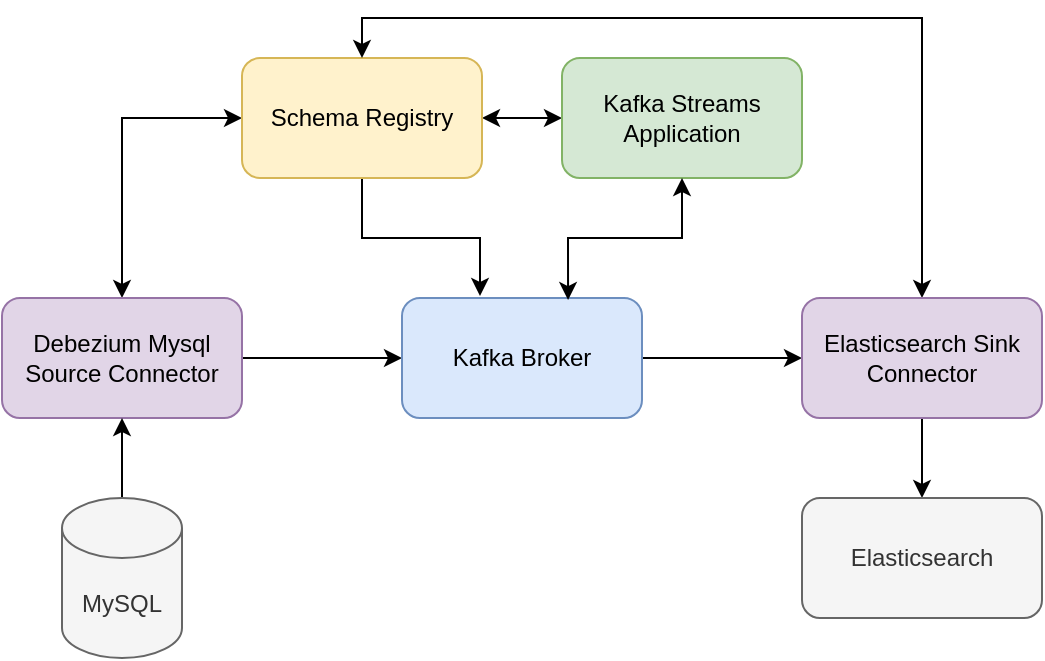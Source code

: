 <mxfile version="26.0.10">
  <diagram name="페이지-1" id="CNIpcNtkboSpmy6ZWisr">
    <mxGraphModel dx="524" dy="990" grid="1" gridSize="10" guides="1" tooltips="1" connect="1" arrows="1" fold="1" page="1" pageScale="1" pageWidth="1169" pageHeight="827" math="0" shadow="0">
      <root>
        <mxCell id="0" />
        <mxCell id="1" parent="0" />
        <mxCell id="M065sp7WI1-4AJ3gwwZ8-9" style="edgeStyle=orthogonalEdgeStyle;rounded=0;orthogonalLoop=1;jettySize=auto;html=1;entryX=0;entryY=0.5;entryDx=0;entryDy=0;" edge="1" parent="1" source="M065sp7WI1-4AJ3gwwZ8-1" target="M065sp7WI1-4AJ3gwwZ8-4">
          <mxGeometry relative="1" as="geometry" />
        </mxCell>
        <mxCell id="M065sp7WI1-4AJ3gwwZ8-13" style="edgeStyle=orthogonalEdgeStyle;rounded=0;orthogonalLoop=1;jettySize=auto;html=1;entryX=0;entryY=0.5;entryDx=0;entryDy=0;startArrow=classic;startFill=1;" edge="1" parent="1" source="M065sp7WI1-4AJ3gwwZ8-1" target="M065sp7WI1-4AJ3gwwZ8-5">
          <mxGeometry relative="1" as="geometry" />
        </mxCell>
        <mxCell id="M065sp7WI1-4AJ3gwwZ8-1" value="Debezium Mysql Source Connector" style="rounded=1;whiteSpace=wrap;html=1;fillColor=#e1d5e7;strokeColor=#9673a6;" vertex="1" parent="1">
          <mxGeometry x="80" y="180" width="120" height="60" as="geometry" />
        </mxCell>
        <mxCell id="M065sp7WI1-4AJ3gwwZ8-12" style="edgeStyle=orthogonalEdgeStyle;rounded=0;orthogonalLoop=1;jettySize=auto;html=1;" edge="1" parent="1" source="M065sp7WI1-4AJ3gwwZ8-3" target="M065sp7WI1-4AJ3gwwZ8-1">
          <mxGeometry relative="1" as="geometry" />
        </mxCell>
        <mxCell id="M065sp7WI1-4AJ3gwwZ8-3" value="MySQL" style="shape=cylinder3;whiteSpace=wrap;html=1;boundedLbl=1;backgroundOutline=1;size=15;fillColor=#f5f5f5;strokeColor=#666666;fontColor=#333333;" vertex="1" parent="1">
          <mxGeometry x="110" y="280" width="60" height="80" as="geometry" />
        </mxCell>
        <mxCell id="M065sp7WI1-4AJ3gwwZ8-10" style="edgeStyle=orthogonalEdgeStyle;rounded=0;orthogonalLoop=1;jettySize=auto;html=1;entryX=0;entryY=0.5;entryDx=0;entryDy=0;" edge="1" parent="1" source="M065sp7WI1-4AJ3gwwZ8-4" target="M065sp7WI1-4AJ3gwwZ8-7">
          <mxGeometry relative="1" as="geometry" />
        </mxCell>
        <mxCell id="M065sp7WI1-4AJ3gwwZ8-4" value="Kafka Broker" style="rounded=1;whiteSpace=wrap;html=1;fillColor=#dae8fc;strokeColor=#6c8ebf;" vertex="1" parent="1">
          <mxGeometry x="280" y="180" width="120" height="60" as="geometry" />
        </mxCell>
        <mxCell id="M065sp7WI1-4AJ3gwwZ8-14" style="edgeStyle=orthogonalEdgeStyle;rounded=0;orthogonalLoop=1;jettySize=auto;html=1;entryX=0;entryY=0.5;entryDx=0;entryDy=0;startArrow=classic;startFill=1;" edge="1" parent="1" source="M065sp7WI1-4AJ3gwwZ8-5" target="M065sp7WI1-4AJ3gwwZ8-6">
          <mxGeometry relative="1" as="geometry" />
        </mxCell>
        <mxCell id="M065sp7WI1-4AJ3gwwZ8-16" style="edgeStyle=orthogonalEdgeStyle;rounded=0;orthogonalLoop=1;jettySize=auto;html=1;entryX=0.325;entryY=-0.017;entryDx=0;entryDy=0;entryPerimeter=0;" edge="1" parent="1" source="M065sp7WI1-4AJ3gwwZ8-5" target="M065sp7WI1-4AJ3gwwZ8-4">
          <mxGeometry relative="1" as="geometry" />
        </mxCell>
        <mxCell id="M065sp7WI1-4AJ3gwwZ8-5" value="Schema Registry" style="rounded=1;whiteSpace=wrap;html=1;fillColor=#fff2cc;strokeColor=#d6b656;" vertex="1" parent="1">
          <mxGeometry x="200" y="60" width="120" height="60" as="geometry" />
        </mxCell>
        <mxCell id="M065sp7WI1-4AJ3gwwZ8-6" value="Kafka Streams Application" style="rounded=1;whiteSpace=wrap;html=1;fillColor=#d5e8d4;strokeColor=#82b366;" vertex="1" parent="1">
          <mxGeometry x="360" y="60" width="120" height="60" as="geometry" />
        </mxCell>
        <mxCell id="M065sp7WI1-4AJ3gwwZ8-11" style="edgeStyle=orthogonalEdgeStyle;rounded=0;orthogonalLoop=1;jettySize=auto;html=1;entryX=0.5;entryY=0;entryDx=0;entryDy=0;" edge="1" parent="1" source="M065sp7WI1-4AJ3gwwZ8-7" target="M065sp7WI1-4AJ3gwwZ8-8">
          <mxGeometry relative="1" as="geometry" />
        </mxCell>
        <mxCell id="M065sp7WI1-4AJ3gwwZ8-15" style="edgeStyle=orthogonalEdgeStyle;rounded=0;orthogonalLoop=1;jettySize=auto;html=1;entryX=0.5;entryY=0;entryDx=0;entryDy=0;startArrow=classic;startFill=1;" edge="1" parent="1" source="M065sp7WI1-4AJ3gwwZ8-7" target="M065sp7WI1-4AJ3gwwZ8-5">
          <mxGeometry relative="1" as="geometry">
            <Array as="points">
              <mxPoint x="540" y="40" />
              <mxPoint x="260" y="40" />
            </Array>
          </mxGeometry>
        </mxCell>
        <mxCell id="M065sp7WI1-4AJ3gwwZ8-7" value="Elasticsearch Sink Connector" style="rounded=1;whiteSpace=wrap;html=1;fillColor=#e1d5e7;strokeColor=#9673a6;" vertex="1" parent="1">
          <mxGeometry x="480" y="180" width="120" height="60" as="geometry" />
        </mxCell>
        <mxCell id="M065sp7WI1-4AJ3gwwZ8-8" value="Elasticsearch" style="rounded=1;whiteSpace=wrap;html=1;fillColor=#f5f5f5;strokeColor=#666666;fontColor=#333333;" vertex="1" parent="1">
          <mxGeometry x="480" y="280" width="120" height="60" as="geometry" />
        </mxCell>
        <mxCell id="M065sp7WI1-4AJ3gwwZ8-17" style="edgeStyle=orthogonalEdgeStyle;rounded=0;orthogonalLoop=1;jettySize=auto;html=1;entryX=0.692;entryY=0.017;entryDx=0;entryDy=0;entryPerimeter=0;startArrow=classic;startFill=1;" edge="1" parent="1" source="M065sp7WI1-4AJ3gwwZ8-6" target="M065sp7WI1-4AJ3gwwZ8-4">
          <mxGeometry relative="1" as="geometry" />
        </mxCell>
      </root>
    </mxGraphModel>
  </diagram>
</mxfile>
